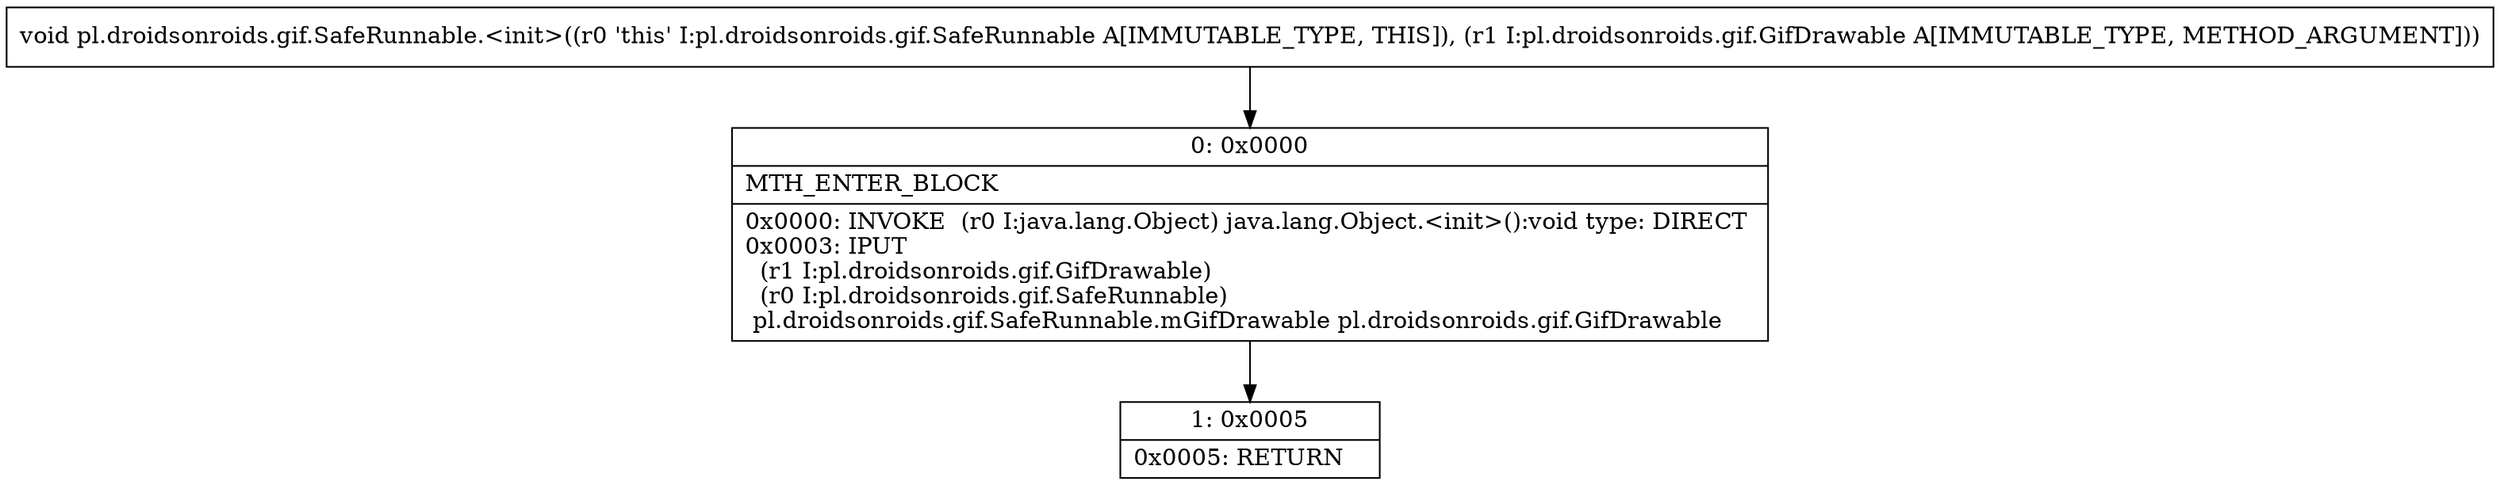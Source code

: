 digraph "CFG forpl.droidsonroids.gif.SafeRunnable.\<init\>(Lpl\/droidsonroids\/gif\/GifDrawable;)V" {
Node_0 [shape=record,label="{0\:\ 0x0000|MTH_ENTER_BLOCK\l|0x0000: INVOKE  (r0 I:java.lang.Object) java.lang.Object.\<init\>():void type: DIRECT \l0x0003: IPUT  \l  (r1 I:pl.droidsonroids.gif.GifDrawable)\l  (r0 I:pl.droidsonroids.gif.SafeRunnable)\l pl.droidsonroids.gif.SafeRunnable.mGifDrawable pl.droidsonroids.gif.GifDrawable \l}"];
Node_1 [shape=record,label="{1\:\ 0x0005|0x0005: RETURN   \l}"];
MethodNode[shape=record,label="{void pl.droidsonroids.gif.SafeRunnable.\<init\>((r0 'this' I:pl.droidsonroids.gif.SafeRunnable A[IMMUTABLE_TYPE, THIS]), (r1 I:pl.droidsonroids.gif.GifDrawable A[IMMUTABLE_TYPE, METHOD_ARGUMENT])) }"];
MethodNode -> Node_0;
Node_0 -> Node_1;
}

